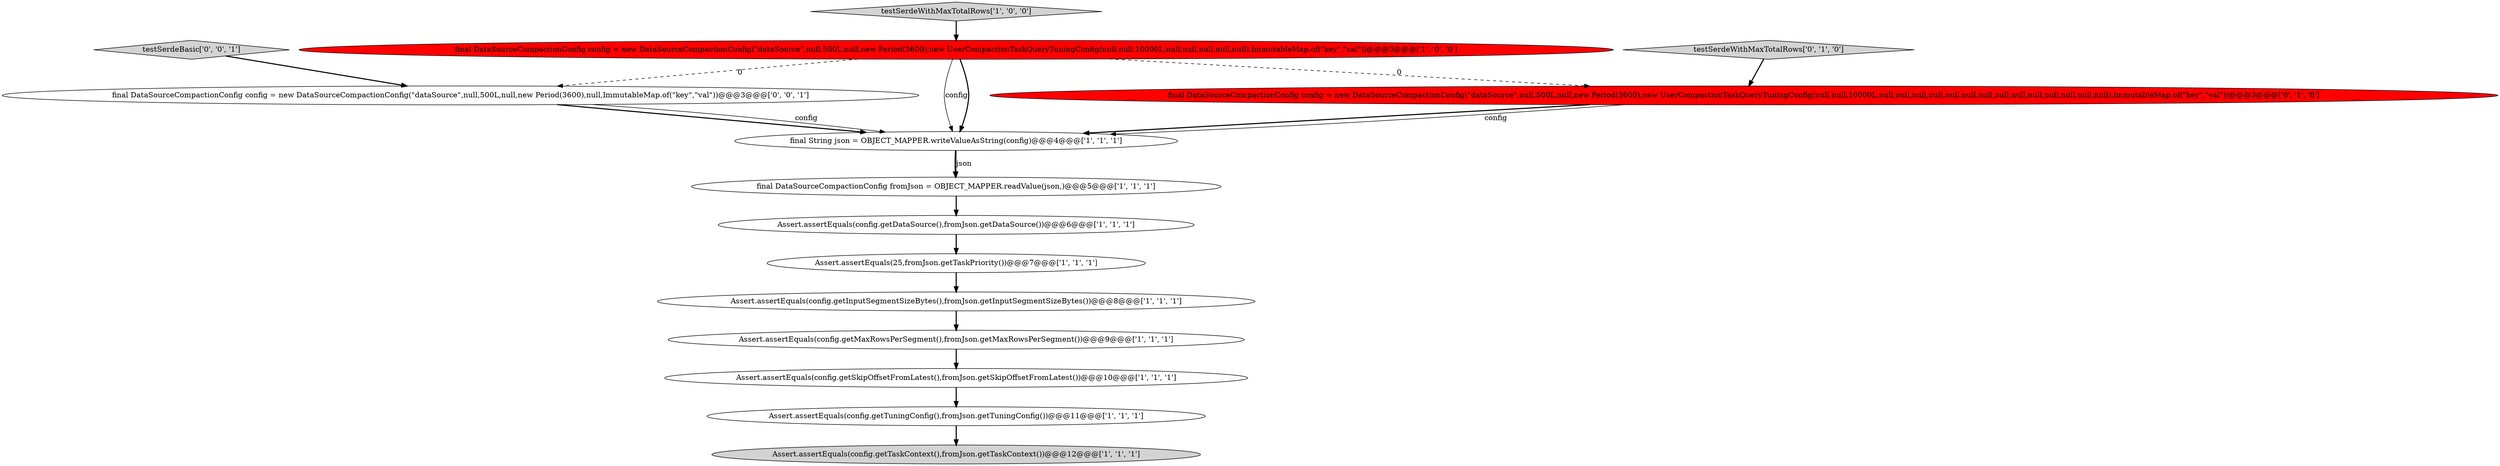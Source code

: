digraph {
14 [style = filled, label = "final DataSourceCompactionConfig config = new DataSourceCompactionConfig(\"dataSource\",null,500L,null,new Period(3600),null,ImmutableMap.of(\"key\",\"val\"))@@@3@@@['0', '0', '1']", fillcolor = white, shape = ellipse image = "AAA0AAABBB3BBB"];
6 [style = filled, label = "final DataSourceCompactionConfig fromJson = OBJECT_MAPPER.readValue(json,)@@@5@@@['1', '1', '1']", fillcolor = white, shape = ellipse image = "AAA0AAABBB1BBB"];
5 [style = filled, label = "Assert.assertEquals(config.getSkipOffsetFromLatest(),fromJson.getSkipOffsetFromLatest())@@@10@@@['1', '1', '1']", fillcolor = white, shape = ellipse image = "AAA0AAABBB1BBB"];
7 [style = filled, label = "Assert.assertEquals(config.getDataSource(),fromJson.getDataSource())@@@6@@@['1', '1', '1']", fillcolor = white, shape = ellipse image = "AAA0AAABBB1BBB"];
11 [style = filled, label = "final DataSourceCompactionConfig config = new DataSourceCompactionConfig(\"dataSource\",null,500L,null,new Period(3600),new UserCompactionTaskQueryTuningConfig(null,null,10000L,null,null,null,null,null,null,null,null,null,null,null,null,null,null),ImmutableMap.of(\"key\",\"val\"))@@@3@@@['0', '1', '0']", fillcolor = red, shape = ellipse image = "AAA1AAABBB2BBB"];
2 [style = filled, label = "final DataSourceCompactionConfig config = new DataSourceCompactionConfig(\"dataSource\",null,500L,null,new Period(3600),new UserCompactionTaskQueryTuningConfig(null,null,10000L,null,null,null,null,null),ImmutableMap.of(\"key\",\"val\"))@@@3@@@['1', '0', '0']", fillcolor = red, shape = ellipse image = "AAA1AAABBB1BBB"];
3 [style = filled, label = "final String json = OBJECT_MAPPER.writeValueAsString(config)@@@4@@@['1', '1', '1']", fillcolor = white, shape = ellipse image = "AAA0AAABBB1BBB"];
8 [style = filled, label = "Assert.assertEquals(config.getInputSegmentSizeBytes(),fromJson.getInputSegmentSizeBytes())@@@8@@@['1', '1', '1']", fillcolor = white, shape = ellipse image = "AAA0AAABBB1BBB"];
10 [style = filled, label = "Assert.assertEquals(config.getMaxRowsPerSegment(),fromJson.getMaxRowsPerSegment())@@@9@@@['1', '1', '1']", fillcolor = white, shape = ellipse image = "AAA0AAABBB1BBB"];
13 [style = filled, label = "testSerdeBasic['0', '0', '1']", fillcolor = lightgray, shape = diamond image = "AAA0AAABBB3BBB"];
9 [style = filled, label = "testSerdeWithMaxTotalRows['1', '0', '0']", fillcolor = lightgray, shape = diamond image = "AAA0AAABBB1BBB"];
0 [style = filled, label = "Assert.assertEquals(25,fromJson.getTaskPriority())@@@7@@@['1', '1', '1']", fillcolor = white, shape = ellipse image = "AAA0AAABBB1BBB"];
1 [style = filled, label = "Assert.assertEquals(config.getTaskContext(),fromJson.getTaskContext())@@@12@@@['1', '1', '1']", fillcolor = lightgray, shape = ellipse image = "AAA0AAABBB1BBB"];
4 [style = filled, label = "Assert.assertEquals(config.getTuningConfig(),fromJson.getTuningConfig())@@@11@@@['1', '1', '1']", fillcolor = white, shape = ellipse image = "AAA0AAABBB1BBB"];
12 [style = filled, label = "testSerdeWithMaxTotalRows['0', '1', '0']", fillcolor = lightgray, shape = diamond image = "AAA0AAABBB2BBB"];
14->3 [style = bold, label=""];
2->3 [style = solid, label="config"];
8->10 [style = bold, label=""];
3->6 [style = bold, label=""];
2->11 [style = dashed, label="0"];
4->1 [style = bold, label=""];
7->0 [style = bold, label=""];
10->5 [style = bold, label=""];
2->14 [style = dashed, label="0"];
3->6 [style = solid, label="json"];
6->7 [style = bold, label=""];
11->3 [style = bold, label=""];
9->2 [style = bold, label=""];
13->14 [style = bold, label=""];
11->3 [style = solid, label="config"];
14->3 [style = solid, label="config"];
5->4 [style = bold, label=""];
2->3 [style = bold, label=""];
0->8 [style = bold, label=""];
12->11 [style = bold, label=""];
}
